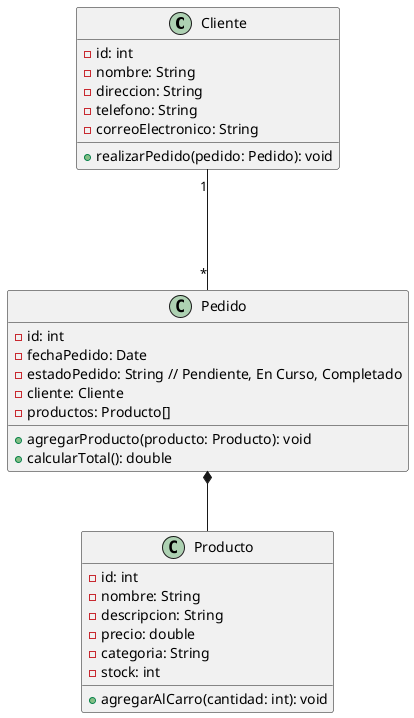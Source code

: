 @startuml Diagrama de Clases

class Cliente {
    - id: int
    - nombre: String
    - direccion: String
    - telefono: String
    - correoElectronico: String
    + realizarPedido(pedido: Pedido): void
}

class Pedido {
    - id: int
    - fechaPedido: Date
    - estadoPedido: String // Pendiente, En Curso, Completado
    - cliente: Cliente
    - productos: Producto[]
    + agregarProducto(producto: Producto): void
    + calcularTotal(): double
}

class Producto {
    - id: int
    - nombre: String
    - descripcion: String
    - precio: double
    - categoria: String
    - stock: int
    + agregarAlCarro(cantidad: int): void
}

'ASOCIACIÓN
Cliente "1"---"*" Pedido
' La clase Cliente se relaciona con la clase Pedido mediante una asociación.
' Esto significa que un cliente puede realizar varios pedidos.

'COMPOSICIÓN
Pedido *-- Producto
'La clase Pedido se relaciona con la clase Producto mediante una composición.
'Esto significa que un pedido puede contener varios productos.
'Pero un pedido no puede existir sin productos.

@enduml
